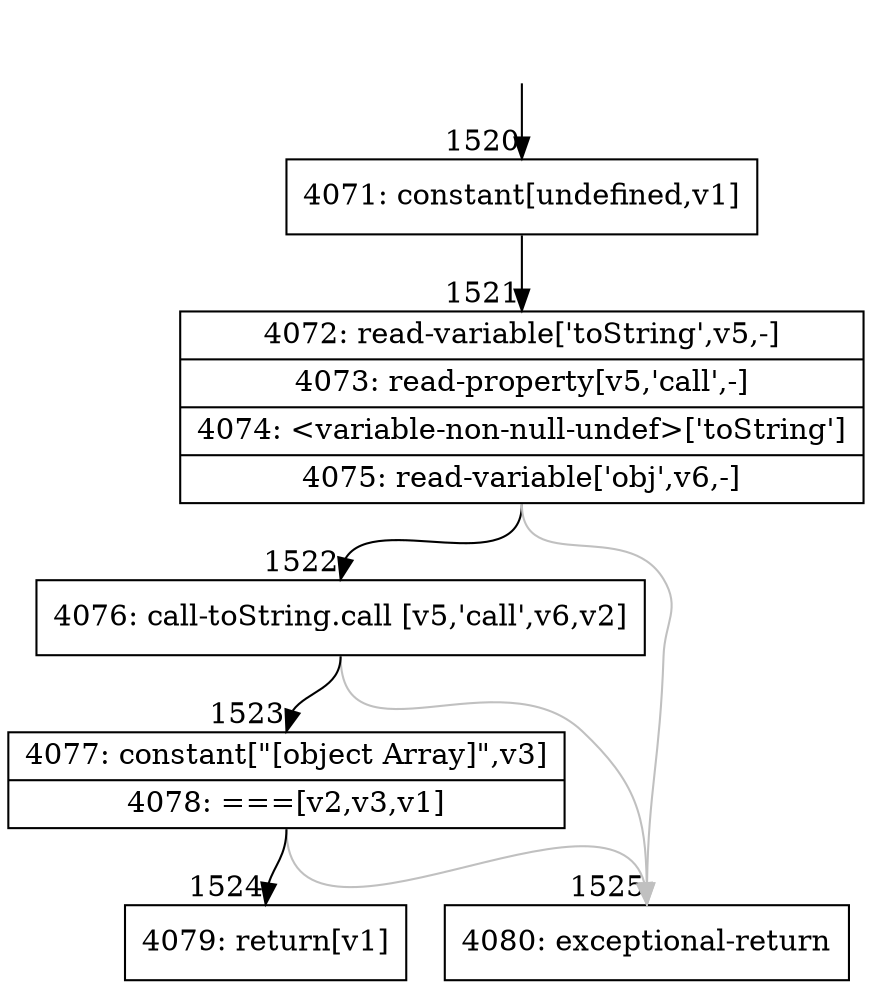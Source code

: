 digraph {
rankdir="TD"
BB_entry122[shape=none,label=""];
BB_entry122 -> BB1520 [tailport=s, headport=n, headlabel="    1520"]
BB1520 [shape=record label="{4071: constant[undefined,v1]}" ] 
BB1520 -> BB1521 [tailport=s, headport=n, headlabel="      1521"]
BB1521 [shape=record label="{4072: read-variable['toString',v5,-]|4073: read-property[v5,'call',-]|4074: \<variable-non-null-undef\>['toString']|4075: read-variable['obj',v6,-]}" ] 
BB1521 -> BB1522 [tailport=s, headport=n, headlabel="      1522"]
BB1521 -> BB1525 [tailport=s, headport=n, color=gray, headlabel="      1525"]
BB1522 [shape=record label="{4076: call-toString.call [v5,'call',v6,v2]}" ] 
BB1522 -> BB1523 [tailport=s, headport=n, headlabel="      1523"]
BB1522 -> BB1525 [tailport=s, headport=n, color=gray]
BB1523 [shape=record label="{4077: constant[\"[object Array]\",v3]|4078: ===[v2,v3,v1]}" ] 
BB1523 -> BB1524 [tailport=s, headport=n, headlabel="      1524"]
BB1523 -> BB1525 [tailport=s, headport=n, color=gray]
BB1524 [shape=record label="{4079: return[v1]}" ] 
BB1525 [shape=record label="{4080: exceptional-return}" ] 
//#$~ 1208
}
